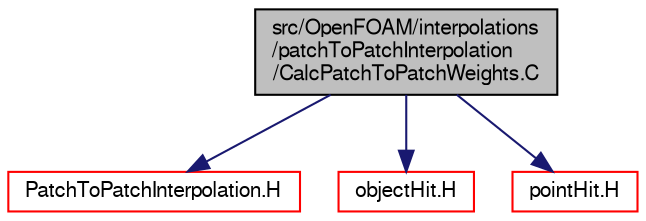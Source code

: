 digraph "src/OpenFOAM/interpolations/patchToPatchInterpolation/CalcPatchToPatchWeights.C"
{
  bgcolor="transparent";
  edge [fontname="FreeSans",fontsize="10",labelfontname="FreeSans",labelfontsize="10"];
  node [fontname="FreeSans",fontsize="10",shape=record];
  Node0 [label="src/OpenFOAM/interpolations\l/patchToPatchInterpolation\l/CalcPatchToPatchWeights.C",height=0.2,width=0.4,color="black", fillcolor="grey75", style="filled", fontcolor="black"];
  Node0 -> Node1 [color="midnightblue",fontsize="10",style="solid",fontname="FreeSans"];
  Node1 [label="PatchToPatchInterpolation.H",height=0.2,width=0.4,color="red",URL="$a10487.html"];
  Node0 -> Node156 [color="midnightblue",fontsize="10",style="solid",fontname="FreeSans"];
  Node156 [label="objectHit.H",height=0.2,width=0.4,color="red",URL="$a12026.html"];
  Node0 -> Node153 [color="midnightblue",fontsize="10",style="solid",fontname="FreeSans"];
  Node153 [label="pointHit.H",height=0.2,width=0.4,color="red",URL="$a12032.html"];
}
